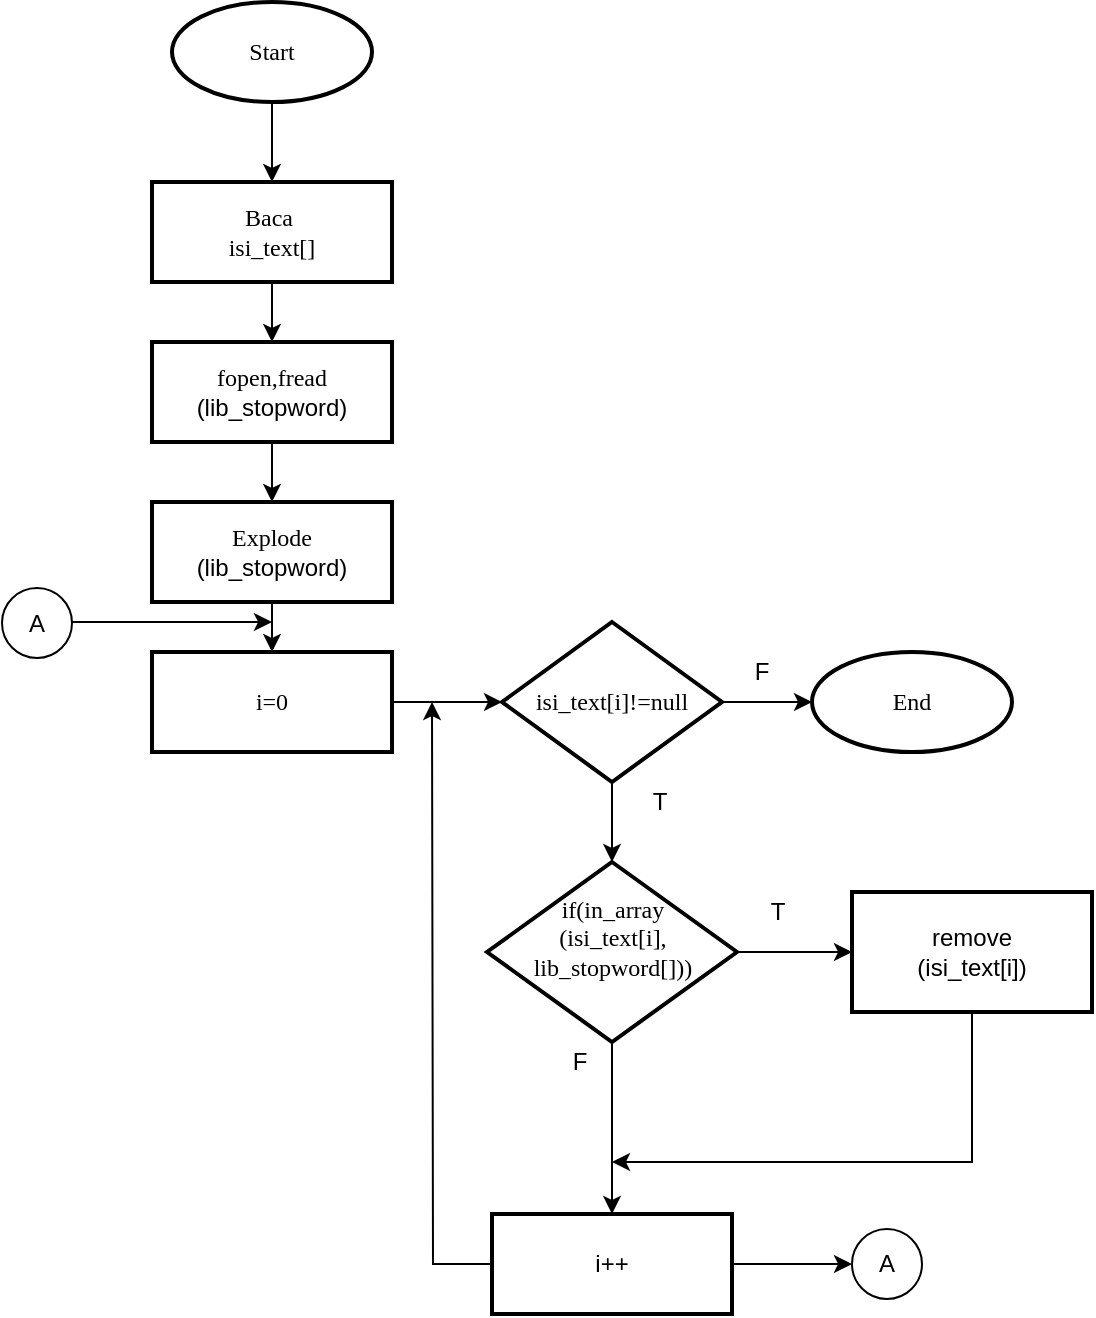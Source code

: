 <mxfile version="14.1.9" type="device"><diagram id="spE-P31IUjxNoIaWz15V" name="Page-1"><mxGraphModel dx="1019" dy="1724" grid="1" gridSize="10" guides="1" tooltips="1" connect="1" arrows="1" fold="1" page="1" pageScale="1" pageWidth="827" pageHeight="1169" math="0" shadow="0"><root><mxCell id="0"/><mxCell id="1" parent="0"/><mxCell id="tJjdd_n9l8kZexzgoA06-5" value="" style="edgeStyle=orthogonalEdgeStyle;rounded=0;orthogonalLoop=1;jettySize=auto;html=1;" parent="1" source="tJjdd_n9l8kZexzgoA06-1" target="tJjdd_n9l8kZexzgoA06-4" edge="1"><mxGeometry relative="1" as="geometry"/></mxCell><mxCell id="tJjdd_n9l8kZexzgoA06-1" value="&lt;font face=&quot;Times New Roman&quot;&gt;Start&lt;/font&gt;" style="strokeWidth=2;html=1;shape=mxgraph.flowchart.start_1;whiteSpace=wrap;" parent="1" vertex="1"><mxGeometry x="230" y="-110" width="100" height="50" as="geometry"/></mxCell><mxCell id="tJjdd_n9l8kZexzgoA06-2" value="&lt;font face=&quot;Times New Roman&quot;&gt;End&lt;/font&gt;" style="strokeWidth=2;html=1;shape=mxgraph.flowchart.start_1;whiteSpace=wrap;" parent="1" vertex="1"><mxGeometry x="550" y="215" width="100" height="50" as="geometry"/></mxCell><mxCell id="IESjc1G9osx2vnMWQ4Wm-9" value="" style="edgeStyle=orthogonalEdgeStyle;rounded=0;orthogonalLoop=1;jettySize=auto;html=1;" edge="1" parent="1" source="tJjdd_n9l8kZexzgoA06-4" target="IESjc1G9osx2vnMWQ4Wm-8"><mxGeometry relative="1" as="geometry"/></mxCell><mxCell id="tJjdd_n9l8kZexzgoA06-4" value="&lt;font face=&quot;Times New Roman&quot;&gt;Baca&amp;nbsp;&lt;br&gt;isi_text[]&lt;/font&gt;" style="whiteSpace=wrap;html=1;strokeWidth=2;" parent="1" vertex="1"><mxGeometry x="220" y="-20" width="120" height="50" as="geometry"/></mxCell><mxCell id="tJjdd_n9l8kZexzgoA06-20" style="edgeStyle=orthogonalEdgeStyle;rounded=0;orthogonalLoop=1;jettySize=auto;html=1;entryX=0;entryY=0.5;entryDx=0;entryDy=0;" parent="1" source="tJjdd_n9l8kZexzgoA06-6" target="tJjdd_n9l8kZexzgoA06-8" edge="1"><mxGeometry relative="1" as="geometry"/></mxCell><mxCell id="tJjdd_n9l8kZexzgoA06-6" value="&lt;font face=&quot;Times New Roman&quot;&gt;i=0&lt;/font&gt;" style="whiteSpace=wrap;html=1;strokeWidth=2;" parent="1" vertex="1"><mxGeometry x="220" y="215" width="120" height="50" as="geometry"/></mxCell><mxCell id="tJjdd_n9l8kZexzgoA06-11" value="" style="edgeStyle=orthogonalEdgeStyle;rounded=0;orthogonalLoop=1;jettySize=auto;html=1;" parent="1" source="tJjdd_n9l8kZexzgoA06-8" edge="1"><mxGeometry relative="1" as="geometry"><mxPoint x="450" y="320" as="targetPoint"/></mxGeometry></mxCell><mxCell id="tJjdd_n9l8kZexzgoA06-21" style="edgeStyle=orthogonalEdgeStyle;rounded=0;orthogonalLoop=1;jettySize=auto;html=1;exitX=1;exitY=0.5;exitDx=0;exitDy=0;entryX=0;entryY=0.5;entryDx=0;entryDy=0;entryPerimeter=0;" parent="1" source="tJjdd_n9l8kZexzgoA06-8" target="tJjdd_n9l8kZexzgoA06-2" edge="1"><mxGeometry relative="1" as="geometry"/></mxCell><mxCell id="tJjdd_n9l8kZexzgoA06-8" value="&lt;font face=&quot;Times New Roman&quot;&gt;isi_text[i]!=null&lt;/font&gt;" style="rhombus;whiteSpace=wrap;html=1;strokeWidth=2;" parent="1" vertex="1"><mxGeometry x="395" y="200" width="110" height="80" as="geometry"/></mxCell><mxCell id="tJjdd_n9l8kZexzgoA06-22" style="edgeStyle=orthogonalEdgeStyle;rounded=0;orthogonalLoop=1;jettySize=auto;html=1;exitX=0;exitY=0.5;exitDx=0;exitDy=0;" parent="1" source="tJjdd_n9l8kZexzgoA06-16" edge="1"><mxGeometry relative="1" as="geometry"><mxPoint x="360" y="240" as="targetPoint"/></mxGeometry></mxCell><mxCell id="IESjc1G9osx2vnMWQ4Wm-17" style="edgeStyle=orthogonalEdgeStyle;rounded=0;orthogonalLoop=1;jettySize=auto;html=1;entryX=0;entryY=0.5;entryDx=0;entryDy=0;" edge="1" parent="1" source="tJjdd_n9l8kZexzgoA06-16" target="IESjc1G9osx2vnMWQ4Wm-16"><mxGeometry relative="1" as="geometry"/></mxCell><mxCell id="tJjdd_n9l8kZexzgoA06-16" value="i++" style="whiteSpace=wrap;html=1;strokeWidth=2;" parent="1" vertex="1"><mxGeometry x="390" y="496" width="120" height="50" as="geometry"/></mxCell><mxCell id="tJjdd_n9l8kZexzgoA06-28" style="edgeStyle=orthogonalEdgeStyle;rounded=0;orthogonalLoop=1;jettySize=auto;html=1;entryX=0.5;entryY=0;entryDx=0;entryDy=0;" parent="1" source="tJjdd_n9l8kZexzgoA06-25" target="tJjdd_n9l8kZexzgoA06-16" edge="1"><mxGeometry relative="1" as="geometry"/></mxCell><mxCell id="tJjdd_n9l8kZexzgoA06-30" value="" style="edgeStyle=orthogonalEdgeStyle;rounded=0;orthogonalLoop=1;jettySize=auto;html=1;" parent="1" source="tJjdd_n9l8kZexzgoA06-25" target="tJjdd_n9l8kZexzgoA06-29" edge="1"><mxGeometry relative="1" as="geometry"/></mxCell><mxCell id="tJjdd_n9l8kZexzgoA06-25" value="&lt;font face=&quot;Times New Roman&quot;&gt;if(in_array&lt;br&gt;(isi_text[i], &lt;br&gt;lib_stopword[]))&lt;br&gt;&lt;br&gt;&lt;/font&gt;" style="rhombus;whiteSpace=wrap;html=1;strokeWidth=2;" parent="1" vertex="1"><mxGeometry x="387.5" y="320" width="125" height="90" as="geometry"/></mxCell><mxCell id="IESjc1G9osx2vnMWQ4Wm-15" style="edgeStyle=orthogonalEdgeStyle;rounded=0;orthogonalLoop=1;jettySize=auto;html=1;" edge="1" parent="1" source="tJjdd_n9l8kZexzgoA06-29"><mxGeometry relative="1" as="geometry"><mxPoint x="450" y="470" as="targetPoint"/><Array as="points"><mxPoint x="630" y="470"/></Array></mxGeometry></mxCell><mxCell id="tJjdd_n9l8kZexzgoA06-29" value="remove&lt;br&gt;(isi_text[i])" style="whiteSpace=wrap;html=1;strokeWidth=2;" parent="1" vertex="1"><mxGeometry x="570" y="335" width="120" height="60" as="geometry"/></mxCell><mxCell id="tJjdd_n9l8kZexzgoA06-33" value="T" style="text;html=1;strokeColor=none;fillColor=none;align=center;verticalAlign=middle;whiteSpace=wrap;rounded=0;" parent="1" vertex="1"><mxGeometry x="512.5" y="335" width="40" height="20" as="geometry"/></mxCell><mxCell id="tJjdd_n9l8kZexzgoA06-34" value="F" style="text;html=1;strokeColor=none;fillColor=none;align=center;verticalAlign=middle;whiteSpace=wrap;rounded=0;" parent="1" vertex="1"><mxGeometry x="414" y="410" width="40" height="20" as="geometry"/></mxCell><mxCell id="tJjdd_n9l8kZexzgoA06-35" value="T" style="text;html=1;strokeColor=none;fillColor=none;align=center;verticalAlign=middle;whiteSpace=wrap;rounded=0;" parent="1" vertex="1"><mxGeometry x="454" y="280" width="40" height="20" as="geometry"/></mxCell><mxCell id="tJjdd_n9l8kZexzgoA06-36" value="F" style="text;html=1;strokeColor=none;fillColor=none;align=center;verticalAlign=middle;whiteSpace=wrap;rounded=0;" parent="1" vertex="1"><mxGeometry x="505" y="215" width="40" height="20" as="geometry"/></mxCell><mxCell id="IESjc1G9osx2vnMWQ4Wm-7" value="" style="edgeStyle=orthogonalEdgeStyle;rounded=0;orthogonalLoop=1;jettySize=auto;html=1;" edge="1" parent="1" source="IESjc1G9osx2vnMWQ4Wm-5" target="tJjdd_n9l8kZexzgoA06-6"><mxGeometry relative="1" as="geometry"/></mxCell><mxCell id="IESjc1G9osx2vnMWQ4Wm-5" value="&lt;font face=&quot;Times New Roman&quot;&gt;Explode&lt;br&gt;&lt;/font&gt;(lib_stopword)" style="whiteSpace=wrap;html=1;strokeWidth=2;" vertex="1" parent="1"><mxGeometry x="220" y="140" width="120" height="50" as="geometry"/></mxCell><mxCell id="IESjc1G9osx2vnMWQ4Wm-10" value="" style="edgeStyle=orthogonalEdgeStyle;rounded=0;orthogonalLoop=1;jettySize=auto;html=1;" edge="1" parent="1" source="IESjc1G9osx2vnMWQ4Wm-8" target="IESjc1G9osx2vnMWQ4Wm-5"><mxGeometry relative="1" as="geometry"/></mxCell><mxCell id="IESjc1G9osx2vnMWQ4Wm-8" value="&lt;font face=&quot;Times New Roman&quot;&gt;fopen,fread&lt;br&gt;&lt;/font&gt;(lib_stopword)" style="whiteSpace=wrap;html=1;strokeWidth=2;" vertex="1" parent="1"><mxGeometry x="220" y="60" width="120" height="50" as="geometry"/></mxCell><mxCell id="IESjc1G9osx2vnMWQ4Wm-14" style="edgeStyle=orthogonalEdgeStyle;rounded=0;orthogonalLoop=1;jettySize=auto;html=1;" edge="1" parent="1" source="IESjc1G9osx2vnMWQ4Wm-11"><mxGeometry relative="1" as="geometry"><mxPoint x="280" y="200" as="targetPoint"/></mxGeometry></mxCell><mxCell id="IESjc1G9osx2vnMWQ4Wm-11" value="A" style="ellipse;whiteSpace=wrap;html=1;aspect=fixed;" vertex="1" parent="1"><mxGeometry x="145" y="183" width="35" height="35" as="geometry"/></mxCell><mxCell id="IESjc1G9osx2vnMWQ4Wm-16" value="A" style="ellipse;whiteSpace=wrap;html=1;aspect=fixed;" vertex="1" parent="1"><mxGeometry x="570" y="503.5" width="35" height="35" as="geometry"/></mxCell></root></mxGraphModel></diagram></mxfile>